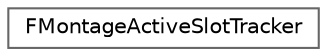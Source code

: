 digraph "Graphical Class Hierarchy"
{
 // INTERACTIVE_SVG=YES
 // LATEX_PDF_SIZE
  bgcolor="transparent";
  edge [fontname=Helvetica,fontsize=10,labelfontname=Helvetica,labelfontsize=10];
  node [fontname=Helvetica,fontsize=10,shape=box,height=0.2,width=0.4];
  rankdir="LR";
  Node0 [id="Node000000",label="FMontageActiveSlotTracker",height=0.2,width=0.4,color="grey40", fillcolor="white", style="filled",URL="$d4/da4/structFMontageActiveSlotTracker.html",tooltip="Tracks state of active slot nodes in the graph."];
}
